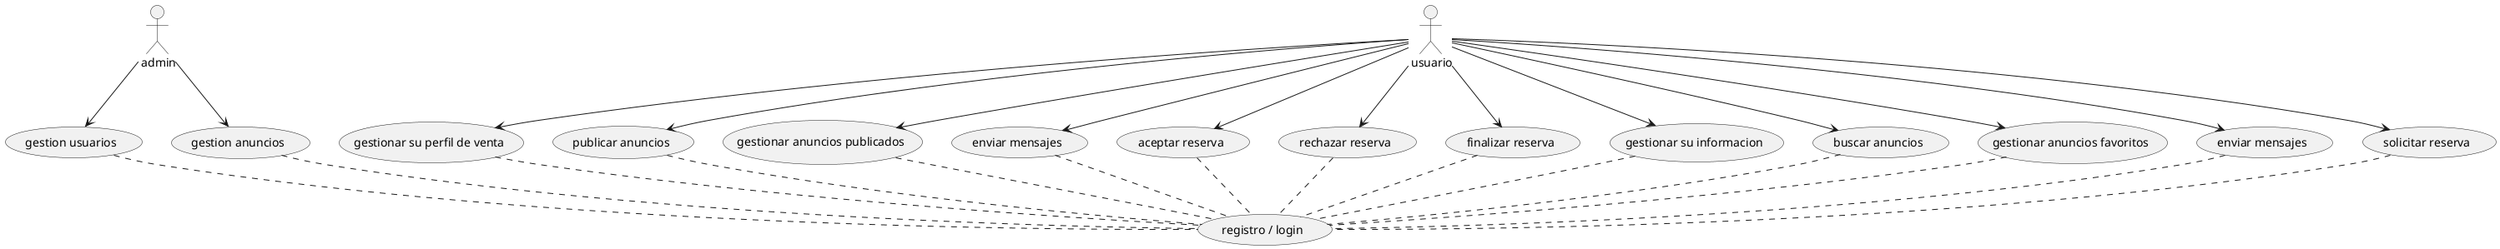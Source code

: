 @startuml Diagrama de Casos de Uso - InmoJaen

usecase (gestion usuarios) as Proc01
usecase (gestion anuncios) as Proc02
actor : admin: as Admin
Admin --> Proc01
Admin --> Proc02

usecase (gestionar su perfil de venta) as Proc03
usecase (publicar anuncios) as Proc04
usecase (gestionar anuncios publicados) as Proc05
usecase (enviar mensajes) as Proc06
usecase (aceptar reserva) as Proc07
usecase (rechazar reserva) as Proc08
usecase (finalizar reserva) as Proc09
usecase (gestionar su informacion) as Proc10
usecase (buscar anuncios) as Proc11
usecase (gestionar anuncios favoritos) as Proc12
usecase (enviar mensajes) as Proc13
usecase (solicitar reserva) as Proc14
actor : usuario: as Usuario
Usuario --> Proc03
Usuario --> Proc04
Usuario --> Proc05
Usuario --> Proc06
Usuario --> Proc07
Usuario --> Proc08
Usuario --> Proc09
Usuario --> Proc10
Usuario --> Proc11
Usuario --> Proc12
Usuario --> Proc13
Usuario --> Proc14

usecase ( registro / login ) as Proc15

Proc01 .. Proc15
Proc02 .. Proc15
Proc03 .. Proc15
Proc04 .. Proc15
Proc05 .. Proc15
Proc06 .. Proc15
Proc07 .. Proc15
Proc08 .. Proc15
Proc09 .. Proc15
Proc10 .. Proc15
Proc11 .. Proc15
Proc12 .. Proc15
Proc13 .. Proc15
Proc14 .. Proc15

@enduml